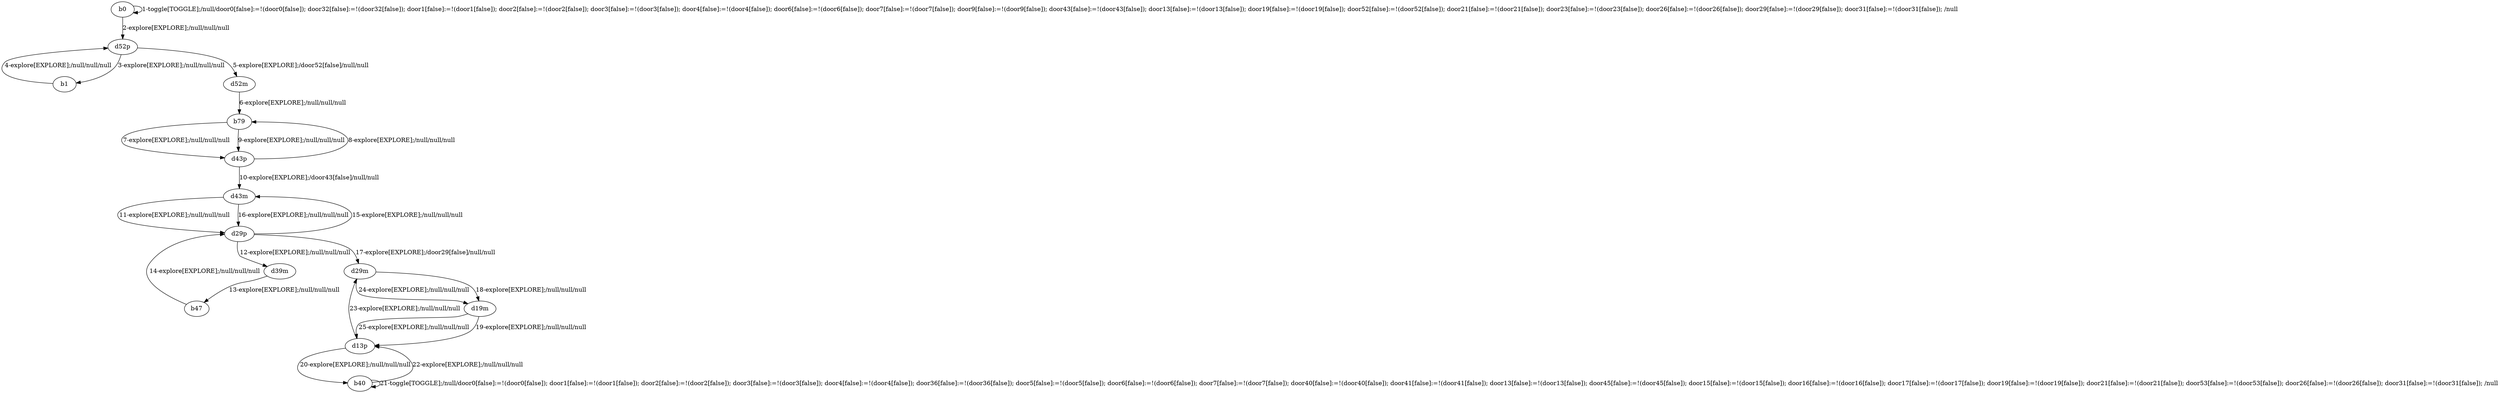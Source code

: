 # Total number of goals covered by this test: 4
# b40 --> b40
# d29p --> d43m
# d13p --> b40
# b40 --> d13p

digraph g {
"b0" -> "b0" [label = "1-toggle[TOGGLE];/null/door0[false]:=!(door0[false]); door32[false]:=!(door32[false]); door1[false]:=!(door1[false]); door2[false]:=!(door2[false]); door3[false]:=!(door3[false]); door4[false]:=!(door4[false]); door6[false]:=!(door6[false]); door7[false]:=!(door7[false]); door9[false]:=!(door9[false]); door43[false]:=!(door43[false]); door13[false]:=!(door13[false]); door19[false]:=!(door19[false]); door52[false]:=!(door52[false]); door21[false]:=!(door21[false]); door23[false]:=!(door23[false]); door26[false]:=!(door26[false]); door29[false]:=!(door29[false]); door31[false]:=!(door31[false]); /null"];
"b0" -> "d52p" [label = "2-explore[EXPLORE];/null/null/null"];
"d52p" -> "b1" [label = "3-explore[EXPLORE];/null/null/null"];
"b1" -> "d52p" [label = "4-explore[EXPLORE];/null/null/null"];
"d52p" -> "d52m" [label = "5-explore[EXPLORE];/door52[false]/null/null"];
"d52m" -> "b79" [label = "6-explore[EXPLORE];/null/null/null"];
"b79" -> "d43p" [label = "7-explore[EXPLORE];/null/null/null"];
"d43p" -> "b79" [label = "8-explore[EXPLORE];/null/null/null"];
"b79" -> "d43p" [label = "9-explore[EXPLORE];/null/null/null"];
"d43p" -> "d43m" [label = "10-explore[EXPLORE];/door43[false]/null/null"];
"d43m" -> "d29p" [label = "11-explore[EXPLORE];/null/null/null"];
"d29p" -> "d39m" [label = "12-explore[EXPLORE];/null/null/null"];
"d39m" -> "b47" [label = "13-explore[EXPLORE];/null/null/null"];
"b47" -> "d29p" [label = "14-explore[EXPLORE];/null/null/null"];
"d29p" -> "d43m" [label = "15-explore[EXPLORE];/null/null/null"];
"d43m" -> "d29p" [label = "16-explore[EXPLORE];/null/null/null"];
"d29p" -> "d29m" [label = "17-explore[EXPLORE];/door29[false]/null/null"];
"d29m" -> "d19m" [label = "18-explore[EXPLORE];/null/null/null"];
"d19m" -> "d13p" [label = "19-explore[EXPLORE];/null/null/null"];
"d13p" -> "b40" [label = "20-explore[EXPLORE];/null/null/null"];
"b40" -> "b40" [label = "21-toggle[TOGGLE];/null/door0[false]:=!(door0[false]); door1[false]:=!(door1[false]); door2[false]:=!(door2[false]); door3[false]:=!(door3[false]); door4[false]:=!(door4[false]); door36[false]:=!(door36[false]); door5[false]:=!(door5[false]); door6[false]:=!(door6[false]); door7[false]:=!(door7[false]); door40[false]:=!(door40[false]); door41[false]:=!(door41[false]); door13[false]:=!(door13[false]); door45[false]:=!(door45[false]); door15[false]:=!(door15[false]); door16[false]:=!(door16[false]); door17[false]:=!(door17[false]); door19[false]:=!(door19[false]); door21[false]:=!(door21[false]); door53[false]:=!(door53[false]); door26[false]:=!(door26[false]); door31[false]:=!(door31[false]); /null"];
"b40" -> "d13p" [label = "22-explore[EXPLORE];/null/null/null"];
"d13p" -> "d29m" [label = "23-explore[EXPLORE];/null/null/null"];
"d29m" -> "d19m" [label = "24-explore[EXPLORE];/null/null/null"];
"d19m" -> "d13p" [label = "25-explore[EXPLORE];/null/null/null"];
}